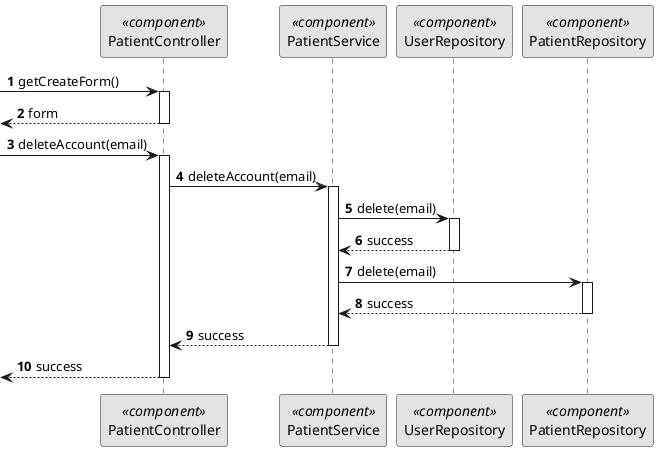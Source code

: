 @startuml 5.1.3
skinparam monochrome true
skinparam packageStyle rectangle
skinparam shadowing false

autonumber

participant "PatientController" as CTRL <<component>>
participant "PatientService" as SERV <<component>>
'participant "PatientProfile" as DOM <<component>>
participant "UserRepository" as UREPO <<component>>
participant "PatientRepository" as REPO <<component>>



 -> CTRL: getCreateForm()
activate CTRL
<-- CTRL  : form
deactivate CTRL

 -> CTRL: deleteAccount(email)
activate CTRL
CTRL -> SERV: deleteAccount(email)
activate SERV

SERV -> UREPO: delete(email)
activate UREPO
UREPO --> SERV: success
deactivate UREPO
SERV -> REPO: delete(email)
activate REPO
REPO --> SERV: success
deactivate REPO
SERV --> CTRL: success
deactivate SERV
<-- CTRL: success
deactivate CTRL



@enduml